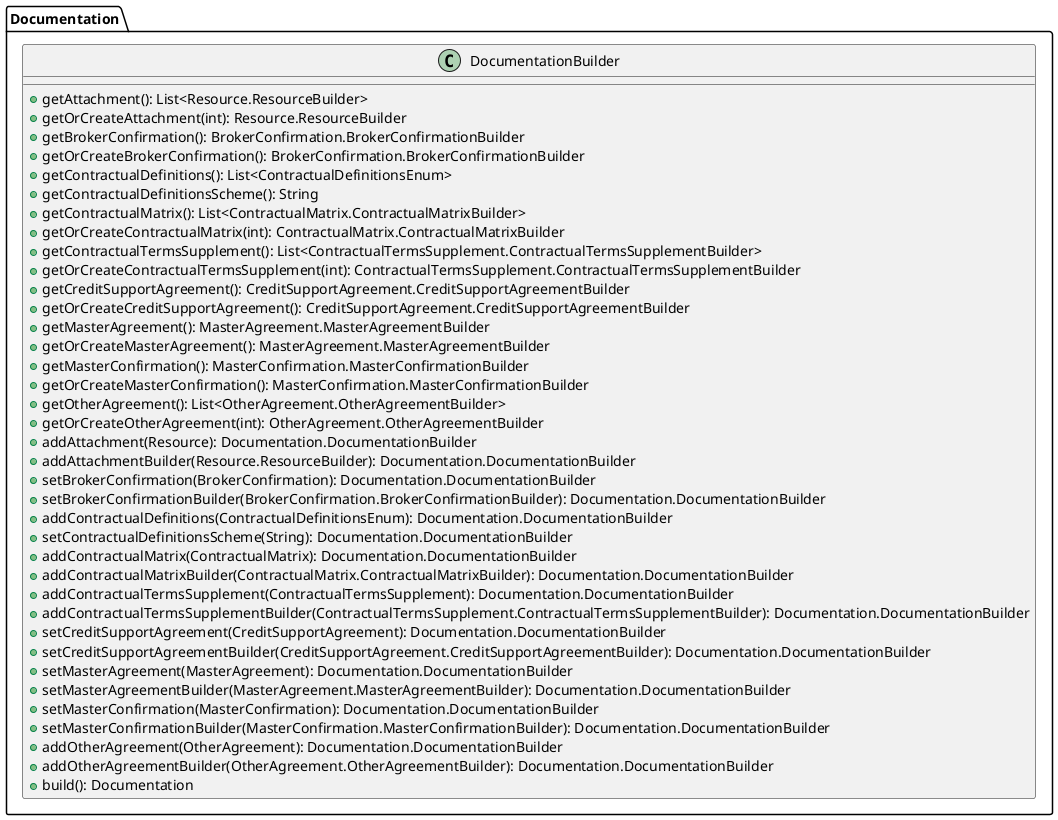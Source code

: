 @startuml

    class Documentation.DocumentationBuilder [[Documentation.DocumentationBuilder.html]] {
        +getAttachment(): List<Resource.ResourceBuilder>
        +getOrCreateAttachment(int): Resource.ResourceBuilder
        +getBrokerConfirmation(): BrokerConfirmation.BrokerConfirmationBuilder
        +getOrCreateBrokerConfirmation(): BrokerConfirmation.BrokerConfirmationBuilder
        +getContractualDefinitions(): List<ContractualDefinitionsEnum>
        +getContractualDefinitionsScheme(): String
        +getContractualMatrix(): List<ContractualMatrix.ContractualMatrixBuilder>
        +getOrCreateContractualMatrix(int): ContractualMatrix.ContractualMatrixBuilder
        +getContractualTermsSupplement(): List<ContractualTermsSupplement.ContractualTermsSupplementBuilder>
        +getOrCreateContractualTermsSupplement(int): ContractualTermsSupplement.ContractualTermsSupplementBuilder
        +getCreditSupportAgreement(): CreditSupportAgreement.CreditSupportAgreementBuilder
        +getOrCreateCreditSupportAgreement(): CreditSupportAgreement.CreditSupportAgreementBuilder
        +getMasterAgreement(): MasterAgreement.MasterAgreementBuilder
        +getOrCreateMasterAgreement(): MasterAgreement.MasterAgreementBuilder
        +getMasterConfirmation(): MasterConfirmation.MasterConfirmationBuilder
        +getOrCreateMasterConfirmation(): MasterConfirmation.MasterConfirmationBuilder
        +getOtherAgreement(): List<OtherAgreement.OtherAgreementBuilder>
        +getOrCreateOtherAgreement(int): OtherAgreement.OtherAgreementBuilder
        +addAttachment(Resource): Documentation.DocumentationBuilder
        +addAttachmentBuilder(Resource.ResourceBuilder): Documentation.DocumentationBuilder
        +setBrokerConfirmation(BrokerConfirmation): Documentation.DocumentationBuilder
        +setBrokerConfirmationBuilder(BrokerConfirmation.BrokerConfirmationBuilder): Documentation.DocumentationBuilder
        +addContractualDefinitions(ContractualDefinitionsEnum): Documentation.DocumentationBuilder
        +setContractualDefinitionsScheme(String): Documentation.DocumentationBuilder
        +addContractualMatrix(ContractualMatrix): Documentation.DocumentationBuilder
        +addContractualMatrixBuilder(ContractualMatrix.ContractualMatrixBuilder): Documentation.DocumentationBuilder
        +addContractualTermsSupplement(ContractualTermsSupplement): Documentation.DocumentationBuilder
        +addContractualTermsSupplementBuilder(ContractualTermsSupplement.ContractualTermsSupplementBuilder): Documentation.DocumentationBuilder
        +setCreditSupportAgreement(CreditSupportAgreement): Documentation.DocumentationBuilder
        +setCreditSupportAgreementBuilder(CreditSupportAgreement.CreditSupportAgreementBuilder): Documentation.DocumentationBuilder
        +setMasterAgreement(MasterAgreement): Documentation.DocumentationBuilder
        +setMasterAgreementBuilder(MasterAgreement.MasterAgreementBuilder): Documentation.DocumentationBuilder
        +setMasterConfirmation(MasterConfirmation): Documentation.DocumentationBuilder
        +setMasterConfirmationBuilder(MasterConfirmation.MasterConfirmationBuilder): Documentation.DocumentationBuilder
        +addOtherAgreement(OtherAgreement): Documentation.DocumentationBuilder
        +addOtherAgreementBuilder(OtherAgreement.OtherAgreementBuilder): Documentation.DocumentationBuilder
        +build(): Documentation
    }

@enduml
